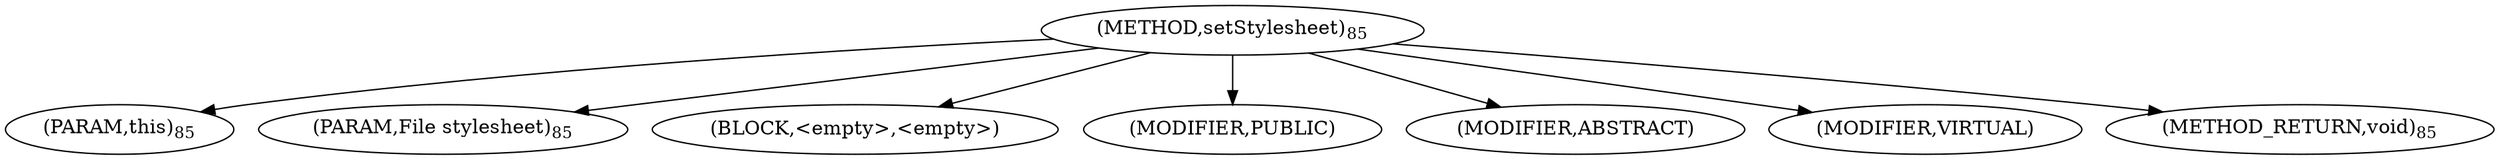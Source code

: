 digraph "setStylesheet" {  
"11" [label = <(METHOD,setStylesheet)<SUB>85</SUB>> ]
"12" [label = <(PARAM,this)<SUB>85</SUB>> ]
"13" [label = <(PARAM,File stylesheet)<SUB>85</SUB>> ]
"14" [label = <(BLOCK,&lt;empty&gt;,&lt;empty&gt;)> ]
"15" [label = <(MODIFIER,PUBLIC)> ]
"16" [label = <(MODIFIER,ABSTRACT)> ]
"17" [label = <(MODIFIER,VIRTUAL)> ]
"18" [label = <(METHOD_RETURN,void)<SUB>85</SUB>> ]
  "11" -> "12" 
  "11" -> "13" 
  "11" -> "14" 
  "11" -> "15" 
  "11" -> "16" 
  "11" -> "17" 
  "11" -> "18" 
}
